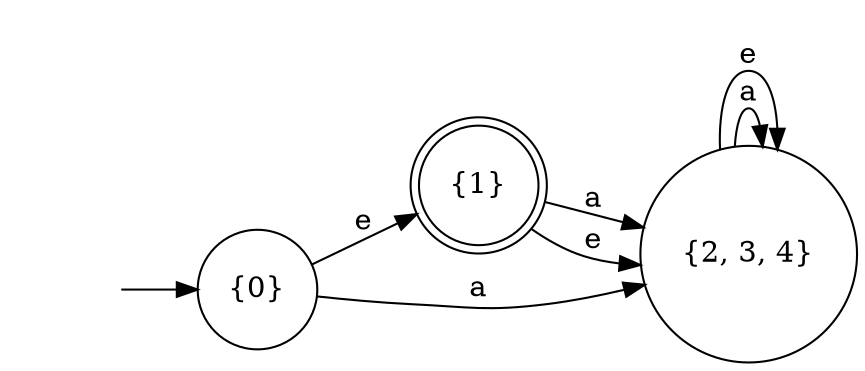 digraph G {
    rankdir=LR;
    node [shape=circle];
    start [shape=none, label=""];
    "{1}" [shape=doublecircle];
    "{0}" -> "{2, 3, 4}" [label="a"];
    "{0}" -> "{1}" [label="e"];
    "{1}" -> "{2, 3, 4}" [label="a"];
    "{1}" -> "{2, 3, 4}" [label="e"];
    "{2, 3, 4}" -> "{2, 3, 4}" [label="a"];
    "{2, 3, 4}" -> "{2, 3, 4}" [label="e"];
    start -> "{0}";
}
